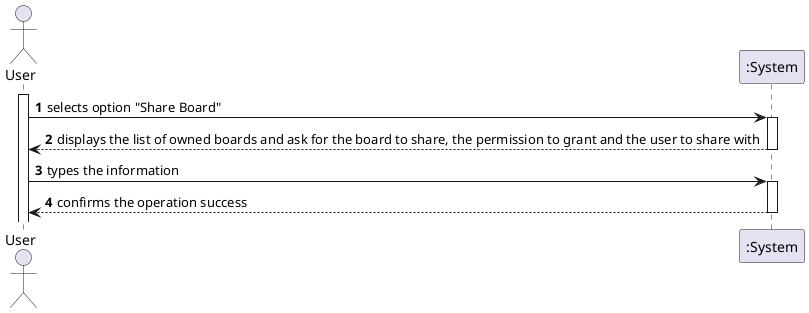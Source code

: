 @startuml
autonumber
actor "User" as MG

activate MG
MG -> ":System" : selects option "Share Board"
activate ":System"
":System"--> MG : displays the list of owned boards and ask for the board to share, the permission to grant and the user to share with
deactivate ":System"
MG -> ":System": types the information
activate ":System"
":System"--> MG : confirms the operation success
deactivate ":System"

@enduml